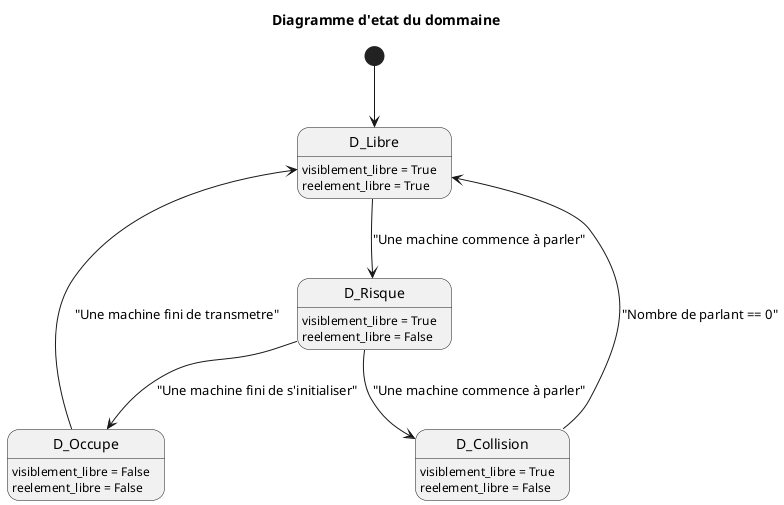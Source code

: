 @startuml

title Diagramme d'etat du dommaine
[*] --> D_Libre
D_Libre --> D_Risque : "Une machine commence à parler"
D_Risque --> D_Occupe : "Une machine fini de s'initialiser"
D_Occupe --> D_Libre : "Une machine fini de transmetre"
D_Risque --> D_Collision : "Une machine commence à parler"
D_Collision --> D_Libre : "Nombre de parlant == 0"

D_Libre : visiblement_libre = True
D_Libre : reelement_libre = True

D_Risque : visiblement_libre = True
D_Risque : reelement_libre = False

D_Occupe : visiblement_libre = False
D_Occupe : reelement_libre = False

D_Collision : visiblement_libre = True
D_Collision : reelement_libre = False

@enduml